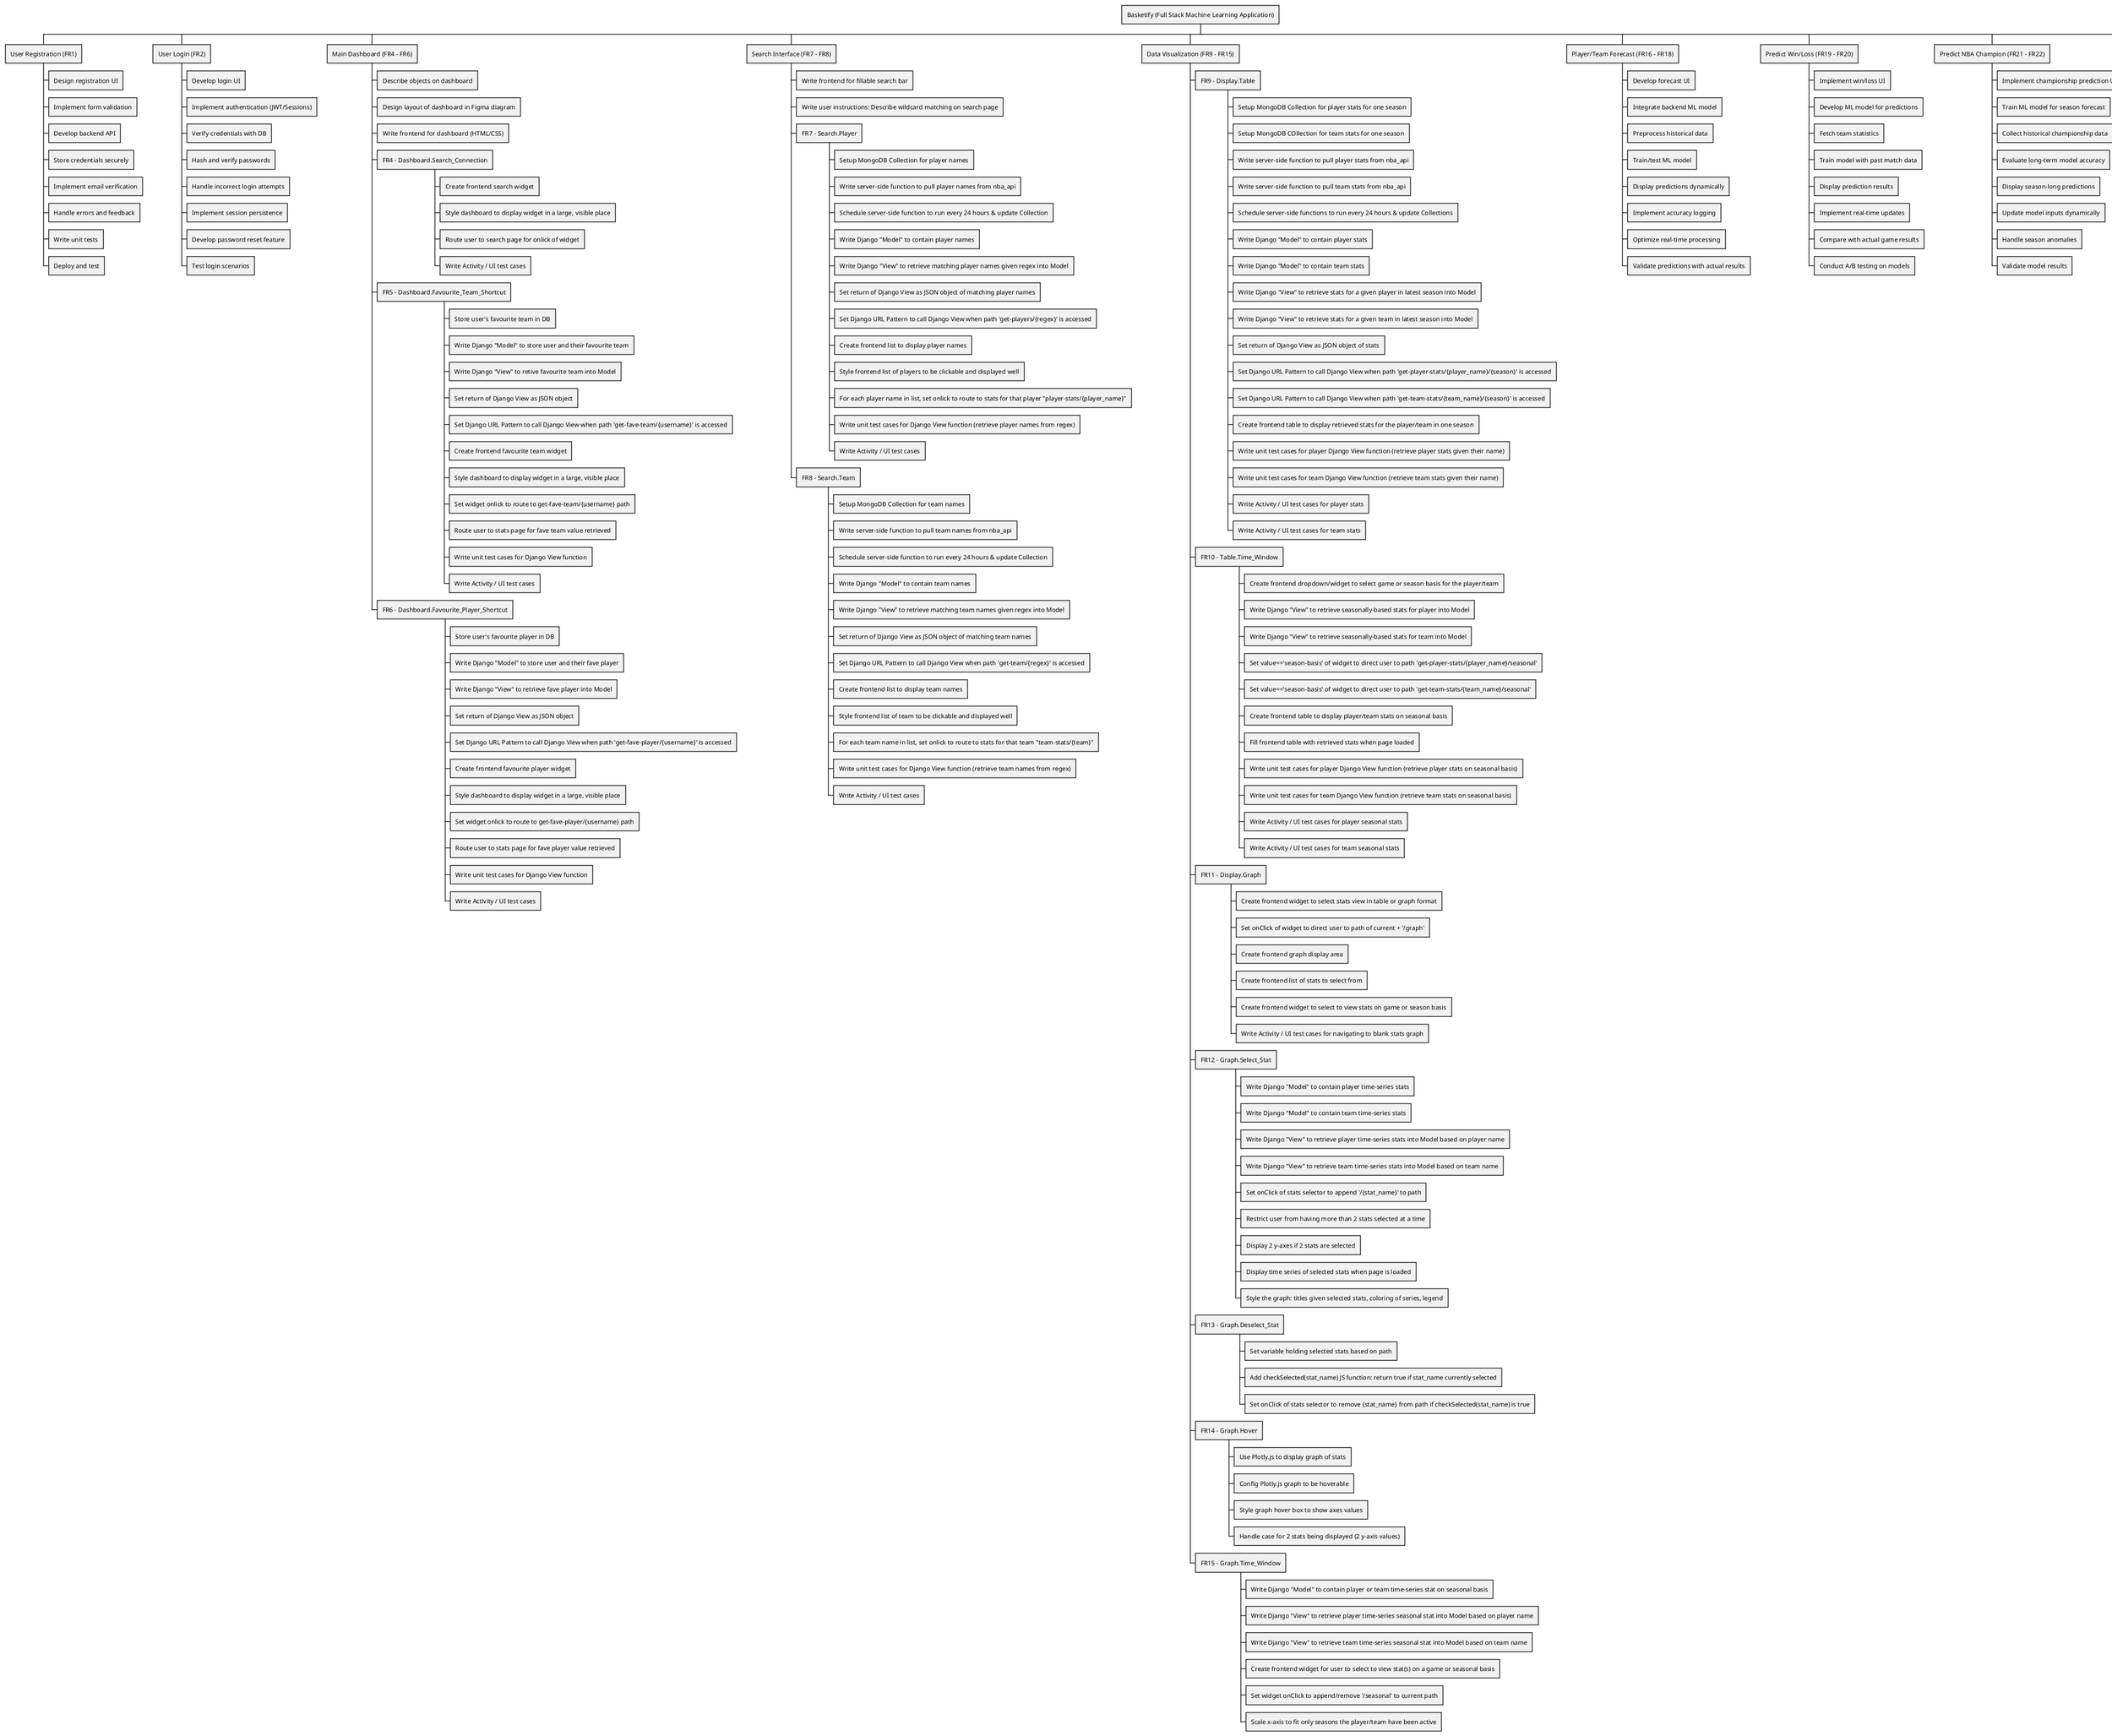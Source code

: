 @startwbs WBS
* Basketify (Full Stack Machine Learning Application)

** User Registration (FR1)
*** Design registration UI
*** Implement form validation
*** Develop backend API
*** Store credentials securely
*** Implement email verification
*** Handle errors and feedback
*** Write unit tests
*** Deploy and test

** User Login (FR2)
*** Develop login UI
*** Implement authentication (JWT/Sessions)
*** Verify credentials with DB
*** Hash and verify passwords
*** Handle incorrect login attempts
*** Implement session persistence
*** Develop password reset feature
*** Test login scenarios


** Main Dashboard (FR4 - FR6)
*** Describe objects on dashboard
*** Design layout of dashboard in Figma diagram
*** Write frontend for dashboard (HTML/CSS)

*** FR4 - Dashboard.Search_Connection
**** Create frontend search widget
**** Style dashboard to display widget in a large, visible place
**** Route user to search page for onlick of widget
**** Write Activity / UI test cases

*** FR5 - Dashboard.Favourite_Team_Shortcut
**** Store user's favourite team in DB
**** Write Django "Model" to store user and their favourite team
**** Write Django "View" to retive favourite team into Model
**** Set return of Django View as JSON object
**** Set Django URL Pattern to call Django View when path 'get-fave-team/{username}' is accessed
**** Create frontend favourite team widget
**** Style dashboard to display widget in a large, visible place
**** Set widget onlick to route to get-fave-team/{username} path
**** Route user to stats page for fave team value retrieved
**** Write unit test cases for Django View function
**** Write Activity / UI test cases

*** FR6 - Dashboard.Favourite_Player_Shortcut
**** Store user's favourite player in DB
**** Write Django "Model" to store user and their fave player
**** Write Django "View" to retrieve fave player into Model
**** Set return of Django View as JSON object
**** Set Django URL Pattern to call Django View when path 'get-fave-player/{username}' is accessed
**** Create frontend favourite player widget
**** Style dashboard to display widget in a large, visible place
**** Set widget onlick to route to get-fave-player/{username} path
**** Route user to stats page for fave player value retrieved
**** Write unit test cases for Django View function
**** Write Activity / UI test cases


** Search Interface (FR7 - FR8)
*** Write frontend for fillable search bar
*** Write user instructions: Describe wildcard matching on search page

*** FR7 - Search.Player
**** Setup MongoDB Collection for player names
**** Write server-side function to pull player names from nba_api
**** Schedule server-side function to run every 24 hours & update Collection
**** Write Django "Model" to contain player names
**** Write Django "View" to retrieve matching player names given regex into Model
**** Set return of Django View as JSON object of matching player names
**** Set Django URL Pattern to call Django View when path 'get-players/{regex}' is accessed
**** Create frontend list to display player names
**** Style frontend list of players to be clickable and displayed well
**** For each player name in list, set onlick to route to stats for that player "player-stats/{player_name}"
**** Write unit test cases for Django View function (retrieve player names from regex)
**** Write Activity / UI test cases

*** FR8 - Search.Team
**** Setup MongoDB Collection for team names
**** Write server-side function to pull team names from nba_api
**** Schedule server-side function to run every 24 hours & update Collection
**** Write Django "Model" to contain team names
**** Write Django "View" to retrieve matching team names given regex into Model
**** Set return of Django View as JSON object of matching team names
**** Set Django URL Pattern to call Django View when path 'get-team/{regex}' is accessed
**** Create frontend list to display team names
**** Style frontend list of team to be clickable and displayed well
**** For each team name in list, set onlick to route to stats for that team "team-stats/{team}"
**** Write unit test cases for Django View function (retrieve team names from regex)
**** Write Activity / UI test cases


** Data Visualization (FR9 - FR15)
*** FR9 - Display.Table
**** Setup MongoDB Collection for player stats for one season
**** Setup MongoDB COllection for team stats for one season
**** Write server-side function to pull player stats from nba_api
**** Write server-side function to pull team stats from nba_api
**** Schedule server-side functions to run every 24 hours & update Collections
**** Write Django "Model" to contain player stats
**** Write Django "Model" to contain team stats
**** Write Django "View" to retrieve stats for a given player in latest season into Model
**** Write Django "View" to retrieve stats for a given team in latest season into Model
**** Set return of Django View as JSON object of stats
**** Set Django URL Pattern to call Django View when path 'get-player-stats/{player_name}/{season}' is accessed
**** Set Django URL Pattern to call Django View when path 'get-team-stats/{team_name}/{season}' is accessed
**** Create frontend table to display retrieved stats for the player/team in one season
**** Write unit test cases for player Django View function (retrieve player stats given their name)
**** Write unit test cases for team Django View function (retrieve team stats given their name)
**** Write Activity / UI test cases for player stats
**** Write Activity / UI test cases for team stats

*** FR10 - Table.Time_Window
**** Create frontend dropdown/widget to select game or season basis for the player/team
**** Write Django "View" to retrieve seasonally-based stats for player into Model
**** Write Django "View" to retrieve seasonally-based stats for team into Model
**** Set value=='season-basis' of widget to direct user to path 'get-player-stats/{player_name}/seasonal'
**** Set value=='season-basis' of widget to direct user to path 'get-team-stats/{team_name}/seasonal'
**** Create frontend table to display player/team stats on seasonal basis
**** Fill frontend table with retrieved stats when page loaded
**** Write unit test cases for player Django View function (retrieve player stats on seasonal basis)
**** Write unit test cases for team Django View function (retrieve team stats on seasonal basis)
**** Write Activity / UI test cases for player seasonal stats
**** Write Activity / UI test cases for team seasonal stats

*** FR11 - Display.Graph
**** Create frontend widget to select stats view in table or graph format
**** Set onClick of widget to direct user to path of current + '/graph'
**** Create frontend graph display area
**** Create frontend list of stats to select from
**** Create frontend widget to select to view stats on game or season basis
**** Write Activity / UI test cases for navigating to blank stats graph

*** FR12 - Graph.Select_Stat
**** Write Django "Model" to contain player time-series stats
**** Write Django "Model" to contain team time-series stats
**** Write Django "View" to retrieve player time-series stats into Model based on player name
**** Write Django "View" to retrieve team time-series stats into Model based on team name
**** Set onClick of stats selector to append '/{stat_name}' to path
**** Restrict user from having more than 2 stats selected at a time
**** Display 2 y-axes if 2 stats are selected
**** Display time series of selected stats when page is loaded
**** Style the graph: titles given selected stats, coloring of series, legend

*** FR13 - Graph.Deselect_Stat
**** Set variable holding selected stats based on path
**** Add checkSelected(stat_name) JS function: return true if stat_name currently selected
**** Set onClick of stats selector to remove {stat_name} from path if checkSelected(stat_name) is true

*** FR14 - Graph.Hover
**** Use Plotly.js to display graph of stats
**** Config Plotly.js graph to be hoverable
**** Style graph hover box to show axes values
**** Handle case for 2 stats being displayed (2 y-axis values)

*** FR15 - Graph.Time_Window
**** Write Django "Model" to contain player or team time-series stat on seasonal basis
**** Write Django "View" to retrieve player time-series seasonal stat into Model based on player name
**** Write Django "View" to retrieve team time-series seasonal stat into Model based on team name
**** Create frontend widget for user to select to view stat(s) on a game or seasonal basis
**** Set widget onClick to append/remove '/seasonal' to current path
**** Scale x-axis to fit only seasons the player/team have been active


** Player/Team Forecast (FR16 - FR18)
*** Develop forecast UI
*** Integrate backend ML model
*** Preprocess historical data
*** Train/test ML model
*** Display predictions dynamically
*** Implement accuracy logging
*** Optimize real-time processing
*** Validate predictions with actual results

** Predict Win/Loss (FR19 - FR20)
*** Implement win/loss UI
*** Develop ML model for predictions
*** Fetch team statistics
*** Train model with past match data
*** Display prediction results
*** Implement real-time updates
*** Compare with actual game results
*** Conduct A/B testing on models

** Predict NBA Champion (FR21 - FR22)
*** Implement championship prediction UI
*** Train ML model for season forecast
*** Collect historical championship data
*** Evaluate long-term model accuracy
*** Display season-long predictions
*** Update model inputs dynamically
*** Handle season anomalies
*** Validate model results

** Log ML Performance (FR23 - FR24)
*** Implement ML logging system
*** Store actual vs predicted results
*** Develop performance reports
*** Train models based on feedback
*** Optimize retraining frequency
*** Implement error tracking
*** Ensure logging efficiency
*** Conduct ML audits

** Statistics Filtering (FR25 - FR28)
*** Implement filtering UI
*** Add multiple filtering options
*** Optimize database queries
*** Connect filters to visualization
*** Ensure real-time updates
*** Implement reset filter option
*** Optimize filter performance
*** Validate filtering logic with tests

@endwbs


